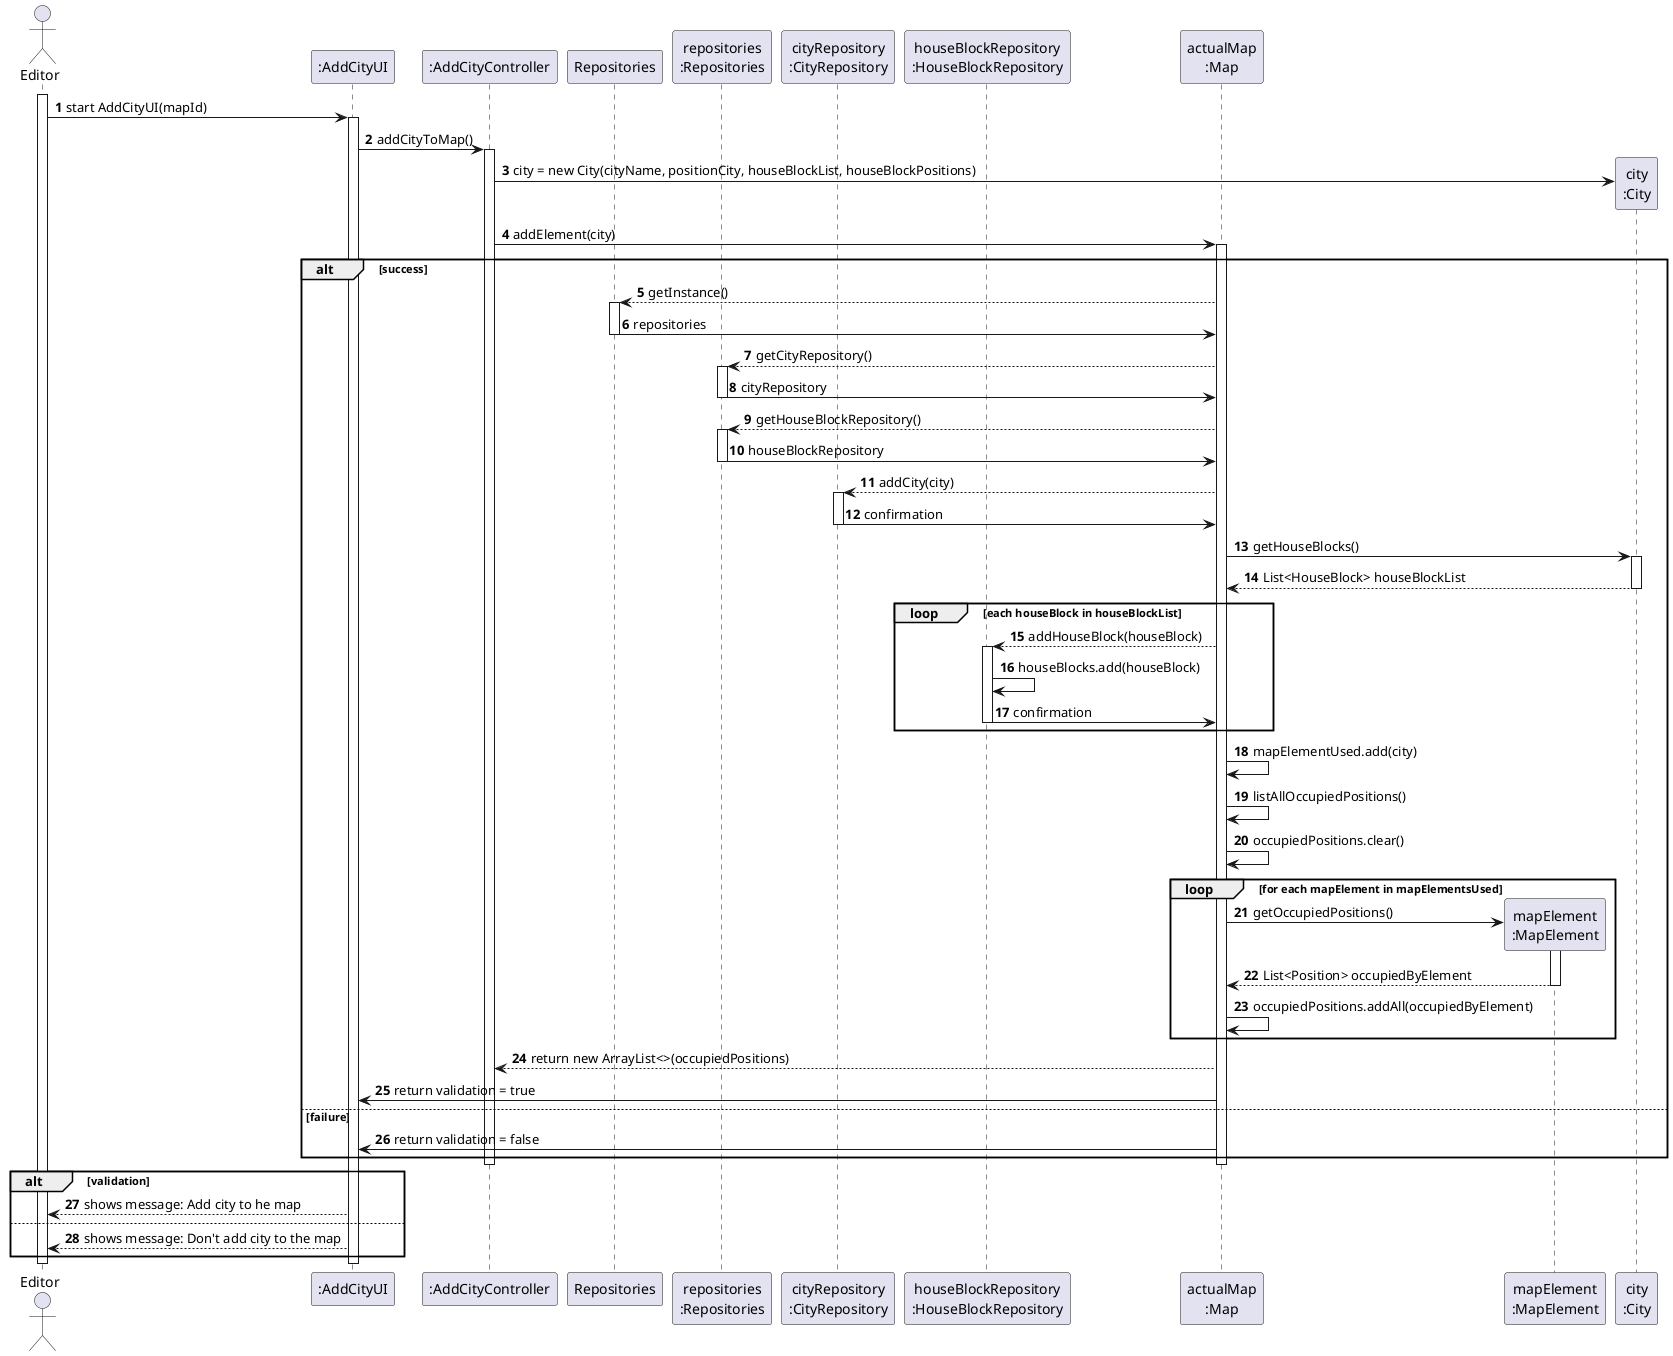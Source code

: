 @startuml
skinparam packageStyle rectangle
skinparam shadowing false
skinparam linetype ortho
autonumber

actor "Editor" as EDT
participant ":AddCityUI" as UI
participant ":AddCityController" as CTRL
participant "Repositories" as REPOS
participant "repositories\n:Repositories" as REPOS_SINGLETON
participant "cityRepository\n:CityRepository" as CITY_REPO
participant "houseBlockRepository\n:HouseBlockRepository" as HB_REPO
participant "actualMap\n:Map" as MAP
participant "mapElement\n:MapElement" as MAP_ELEM
participant "city\n:City" as CITY

activate EDT
    EDT -> UI : start AddCityUI(mapId)
    activate UI
    UI -> CTRL : addCityToMap()
            activate CTRL
                CTRL -> CITY** : city = new City(cityName, positionCity, houseBlockList, houseBlockPositions)
                CTRL -> MAP : addElement(city)
                activate MAP
                    alt success
                        MAP --> REPOS : getInstance()
                        activate REPOS
                            REPOS -> MAP : repositories
                        deactivate REPOS
                        MAP --> REPOS_SINGLETON : getCityRepository()
                        activate REPOS_SINGLETON
                            REPOS_SINGLETON -> MAP : cityRepository
                        deactivate REPOS_SINGLETON
                        MAP --> REPOS_SINGLETON : getHouseBlockRepository()
                        activate REPOS_SINGLETON
                            REPOS_SINGLETON -> MAP : houseBlockRepository
                        deactivate REPOS_SINGLETON
                        MAP --> CITY_REPO : addCity(city)
                        activate CITY_REPO
                            CITY_REPO -> MAP : confirmation
                        deactivate CITY_REPO
                        MAP -> CITY : getHouseBlocks()
                        activate CITY
                            return List<HouseBlock> houseBlockList
                        deactivate CITY

                        loop each houseBlock in houseBlockList
                            MAP --> HB_REPO : addHouseBlock(houseBlock)
                            activate HB_REPO
                                HB_REPO -> HB_REPO : houseBlocks.add(houseBlock)
                                HB_REPO -> MAP : confirmation
                            deactivate HB_REPO
                        end
                        MAP -> MAP : mapElementUsed.add(city)
                        MAP -> MAP : listAllOccupiedPositions()
                        MAP -> MAP : occupiedPositions.clear()
                        loop for each mapElement in mapElementsUsed
                            MAP -> MAP_ELEM** : getOccupiedPositions()
                            activate MAP_ELEM
                                MAP_ELEM --> MAP : List<Position> occupiedByElement
                            deactivate MAP_ELEM
                            MAP -> MAP : occupiedPositions.addAll(occupiedByElement)
                        end
                        MAP --> CTRL : return new ArrayList<>(occupiedPositions)
                        MAP -> UI : return validation = true
                    else failure
                        MAP -> UI : return validation = false
                    end
                deactivate MAP
            deactivate CTRL
            alt validation
                UI --> EDT: shows message: Add city to he map
            else
                UI --> EDT: shows message: Don't add city to the map
            end
    deactivate UI
deactivate EDT
@enduml
